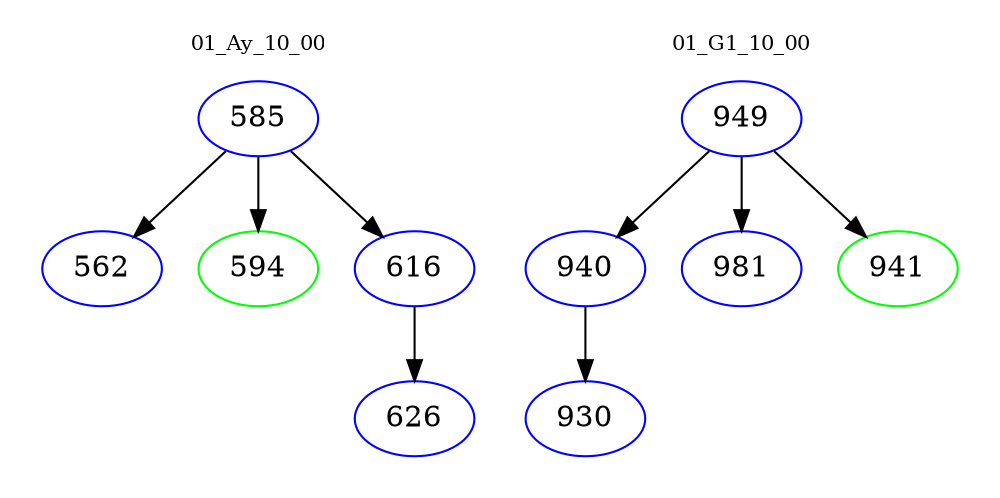 digraph{
subgraph cluster_0 {
color = white
label = "01_Ay_10_00";
fontsize=10;
T0_585 [label="585", color="blue"]
T0_585 -> T0_562 [color="black"]
T0_562 [label="562", color="blue"]
T0_585 -> T0_594 [color="black"]
T0_594 [label="594", color="green"]
T0_585 -> T0_616 [color="black"]
T0_616 [label="616", color="blue"]
T0_616 -> T0_626 [color="black"]
T0_626 [label="626", color="blue"]
}
subgraph cluster_1 {
color = white
label = "01_G1_10_00";
fontsize=10;
T1_949 [label="949", color="blue"]
T1_949 -> T1_940 [color="black"]
T1_940 [label="940", color="blue"]
T1_940 -> T1_930 [color="black"]
T1_930 [label="930", color="blue"]
T1_949 -> T1_981 [color="black"]
T1_981 [label="981", color="blue"]
T1_949 -> T1_941 [color="black"]
T1_941 [label="941", color="green"]
}
}
